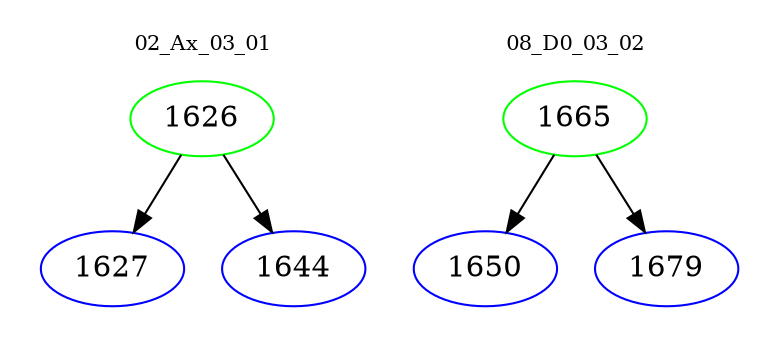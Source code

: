 digraph{
subgraph cluster_0 {
color = white
label = "02_Ax_03_01";
fontsize=10;
T0_1626 [label="1626", color="green"]
T0_1626 -> T0_1627 [color="black"]
T0_1627 [label="1627", color="blue"]
T0_1626 -> T0_1644 [color="black"]
T0_1644 [label="1644", color="blue"]
}
subgraph cluster_1 {
color = white
label = "08_D0_03_02";
fontsize=10;
T1_1665 [label="1665", color="green"]
T1_1665 -> T1_1650 [color="black"]
T1_1650 [label="1650", color="blue"]
T1_1665 -> T1_1679 [color="black"]
T1_1679 [label="1679", color="blue"]
}
}
